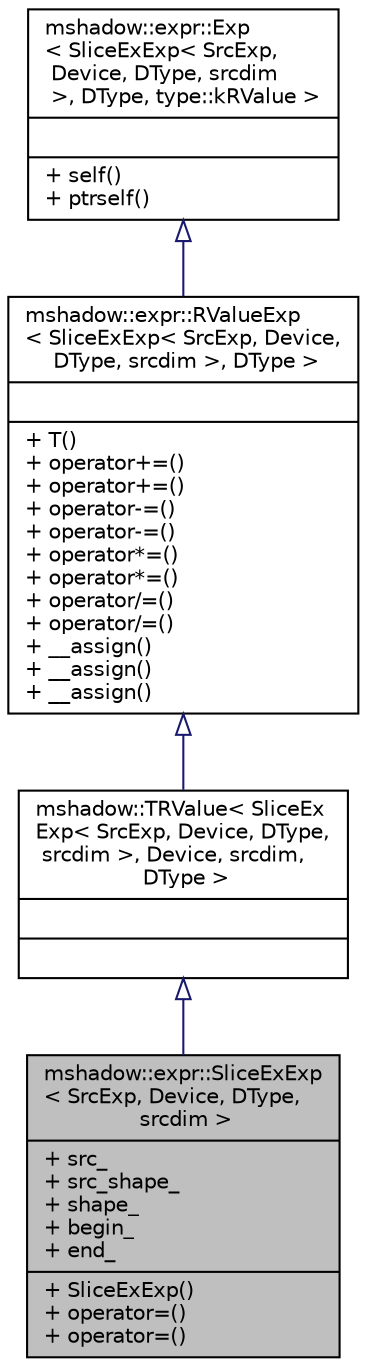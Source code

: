 digraph "mshadow::expr::SliceExExp&lt; SrcExp, Device, DType, srcdim &gt;"
{
 // LATEX_PDF_SIZE
  edge [fontname="Helvetica",fontsize="10",labelfontname="Helvetica",labelfontsize="10"];
  node [fontname="Helvetica",fontsize="10",shape=record];
  Node1 [label="{mshadow::expr::SliceExExp\l\< SrcExp, Device, DType,\l srcdim \>\n|+ src_\l+ src_shape_\l+ shape_\l+ begin_\l+ end_\l|+ SliceExExp()\l+ operator=()\l+ operator=()\l}",height=0.2,width=0.4,color="black", fillcolor="grey75", style="filled", fontcolor="black",tooltip="slice expression, slice a tensor's channel"];
  Node2 -> Node1 [dir="back",color="midnightblue",fontsize="10",style="solid",arrowtail="onormal",fontname="Helvetica"];
  Node2 [label="{mshadow::TRValue\< SliceEx\lExp\< SrcExp, Device, DType,\l srcdim \>, Device, srcdim,\l DType \>\n||}",height=0.2,width=0.4,color="black", fillcolor="white", style="filled",URL="$structmshadow_1_1TRValue.html",tooltip=" "];
  Node3 -> Node2 [dir="back",color="midnightblue",fontsize="10",style="solid",arrowtail="onormal",fontname="Helvetica"];
  Node3 [label="{mshadow::expr::RValueExp\l\< SliceExExp\< SrcExp, Device,\l DType, srcdim \>, DType \>\n||+ T()\l+ operator+=()\l+ operator+=()\l+ operator-=()\l+ operator-=()\l+ operator*=()\l+ operator*=()\l+ operator/=()\l+ operator/=()\l+ __assign()\l+ __assign()\l+ __assign()\l}",height=0.2,width=0.4,color="black", fillcolor="white", style="filled",URL="$classmshadow_1_1expr_1_1RValueExp.html",tooltip=" "];
  Node4 -> Node3 [dir="back",color="midnightblue",fontsize="10",style="solid",arrowtail="onormal",fontname="Helvetica"];
  Node4 [label="{mshadow::expr::Exp\l\< SliceExExp\< SrcExp,\l Device, DType, srcdim\l \>, DType, type::kRValue \>\n||+ self()\l+ ptrself()\l}",height=0.2,width=0.4,color="black", fillcolor="white", style="filled",URL="$structmshadow_1_1expr_1_1Exp.html",tooltip=" "];
}
